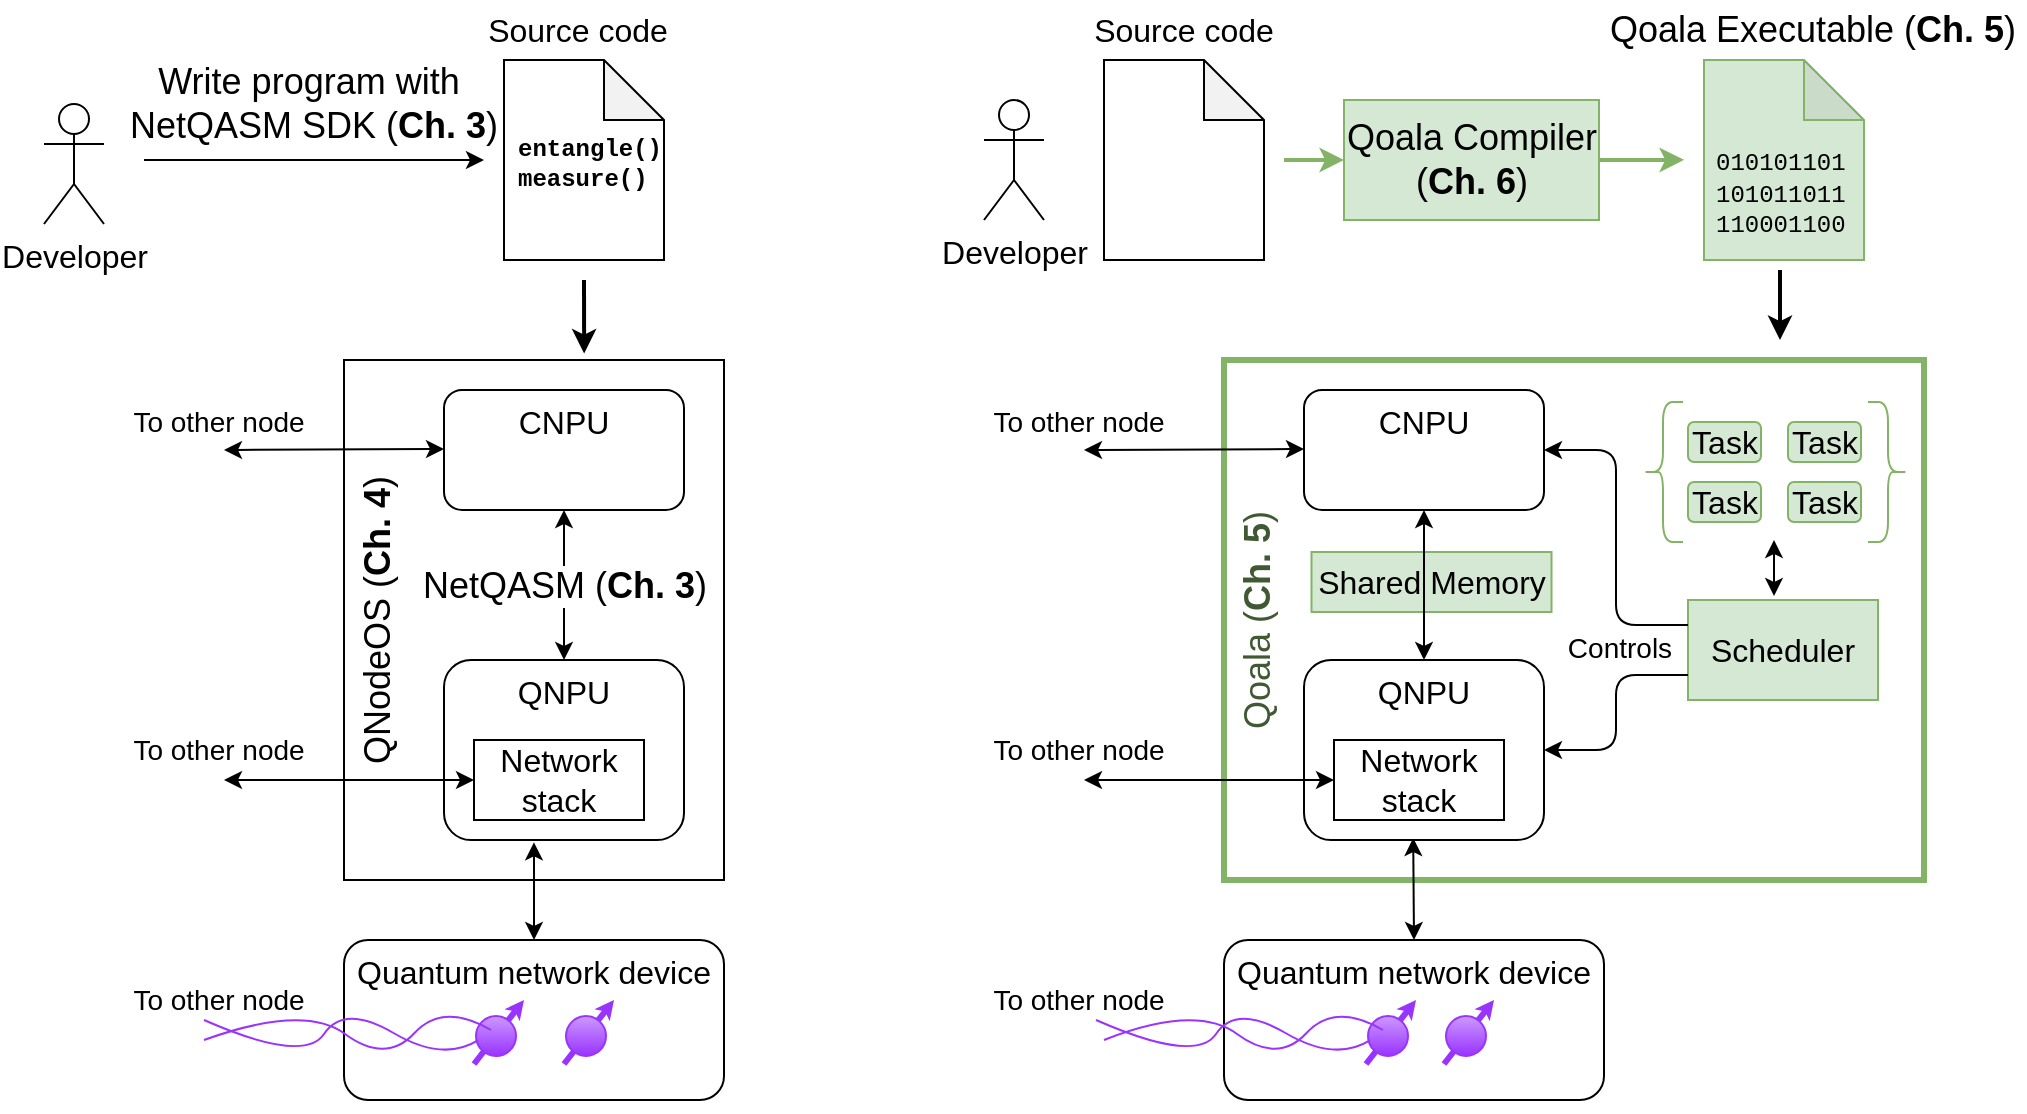 <mxfile>
    <diagram id="UXCPhtWaIvNQvefQ0siK" name="Page-1">
        <mxGraphModel dx="2023" dy="557" grid="1" gridSize="10" guides="1" tooltips="1" connect="1" arrows="1" fold="1" page="1" pageScale="1" pageWidth="850" pageHeight="1100" math="0" shadow="0">
            <root>
                <mxCell id="0"/>
                <mxCell id="1" parent="0"/>
                <mxCell id="120" value="" style="group;fontFamily=Helvetica;fontSize=16;" parent="1" vertex="1" connectable="0">
                    <mxGeometry x="60" y="510" width="80" height="56" as="geometry"/>
                </mxCell>
                <mxCell id="59" value="Quantum network device" style="rounded=1;whiteSpace=wrap;html=1;fontSize=16;verticalAlign=top;" parent="120" vertex="1">
                    <mxGeometry x="-110" y="-30" width="190" height="80" as="geometry"/>
                </mxCell>
                <mxCell id="121" value="" style="endArrow=classic;html=1;strokeWidth=3;endSize=0;strokeColor=#9933FF;fontFamily=Helvetica;fontSize=16;" parent="120" edge="1">
                    <mxGeometry width="50" height="50" relative="1" as="geometry">
                        <mxPoint y="32" as="sourcePoint"/>
                        <mxPoint x="25" as="targetPoint"/>
                    </mxGeometry>
                </mxCell>
                <mxCell id="122" value="" style="ellipse;whiteSpace=wrap;html=1;aspect=fixed;fillColor=#9933FF;strokeColor=#9933FF;gradientColor=#CC99FF;gradientDirection=north;fontFamily=Helvetica;fontSize=16;" parent="120" vertex="1">
                    <mxGeometry x="1" y="8" width="20" height="20" as="geometry"/>
                </mxCell>
                <mxCell id="58" value="Qoala (&lt;span&gt;&lt;b&gt;Ch. 5&lt;/b&gt;&lt;/span&gt;)" style="rounded=0;whiteSpace=wrap;html=1;fillColor=none;strokeColor=#82b366;strokeWidth=3;horizontal=0;verticalAlign=top;fontSize=18;fontColor=#405933;fontStyle=0" parent="1" vertex="1">
                    <mxGeometry x="390" y="190" width="350" height="260" as="geometry"/>
                </mxCell>
                <mxCell id="5" value="Developer" style="shape=umlActor;verticalLabelPosition=bottom;verticalAlign=top;html=1;outlineConnect=0;fontSize=16;" parent="1" vertex="1">
                    <mxGeometry x="270" y="60" width="30" height="60" as="geometry"/>
                </mxCell>
                <mxCell id="32" value="" style="shape=note;whiteSpace=wrap;html=1;backgroundOutline=1;darkOpacity=0.05;" parent="1" vertex="1">
                    <mxGeometry x="330" y="40" width="80" height="100" as="geometry"/>
                </mxCell>
                <mxCell id="34" value="" style="endArrow=classic;html=1;fillColor=#d5e8d4;strokeColor=#82b366;strokeWidth=2;entryX=0;entryY=0.5;entryDx=0;entryDy=0;" parent="1" target="92" edge="1">
                    <mxGeometry width="50" height="50" relative="1" as="geometry">
                        <mxPoint x="420" y="90" as="sourcePoint"/>
                        <mxPoint x="610" y="80" as="targetPoint"/>
                    </mxGeometry>
                </mxCell>
                <mxCell id="46" value="Qoala Executable&amp;nbsp;&lt;span style=&quot;background-color: initial;&quot;&gt;(&lt;/span&gt;&lt;b style=&quot;background-color: initial;&quot;&gt;Ch. 5&lt;/b&gt;&lt;span style=&quot;background-color: initial;&quot;&gt;)&lt;/span&gt;" style="text;html=1;align=center;verticalAlign=middle;whiteSpace=wrap;rounded=0;fontSize=18;" parent="1" vertex="1">
                    <mxGeometry x="577.5" y="10" width="213" height="30" as="geometry"/>
                </mxCell>
                <mxCell id="51" value="Scheduler" style="rounded=0;whiteSpace=wrap;html=1;fillColor=#d5e8d4;strokeColor=#82b366;fontSize=16;" parent="1" vertex="1">
                    <mxGeometry x="622" y="310" width="95" height="50" as="geometry"/>
                </mxCell>
                <mxCell id="52" value="Task" style="rounded=1;whiteSpace=wrap;html=1;fontSize=16;fillColor=#d5e8d4;strokeColor=#82b366;" parent="1" vertex="1">
                    <mxGeometry x="622" y="221" width="36.5" height="20" as="geometry"/>
                </mxCell>
                <mxCell id="53" value="Task" style="rounded=1;whiteSpace=wrap;html=1;fontSize=16;fillColor=#d5e8d4;strokeColor=#82b366;" parent="1" vertex="1">
                    <mxGeometry x="672" y="221" width="36.5" height="20" as="geometry"/>
                </mxCell>
                <mxCell id="54" value="Task" style="rounded=1;whiteSpace=wrap;html=1;fontSize=16;fillColor=#d5e8d4;strokeColor=#82b366;" parent="1" vertex="1">
                    <mxGeometry x="622" y="251" width="36.5" height="20" as="geometry"/>
                </mxCell>
                <mxCell id="55" value="Task" style="rounded=1;whiteSpace=wrap;html=1;fontSize=16;fillColor=#d5e8d4;strokeColor=#82b366;" parent="1" vertex="1">
                    <mxGeometry x="672" y="251" width="36.5" height="20" as="geometry"/>
                </mxCell>
                <mxCell id="56" value="" style="shape=curlyBracket;whiteSpace=wrap;html=1;rounded=1;labelPosition=left;verticalLabelPosition=middle;align=right;verticalAlign=middle;fillColor=#d5e8d4;strokeColor=#82b366;" parent="1" vertex="1">
                    <mxGeometry x="599.5" y="211" width="20" height="70" as="geometry"/>
                </mxCell>
                <mxCell id="57" value="" style="shape=curlyBracket;whiteSpace=wrap;html=1;rounded=1;flipH=1;labelPosition=right;verticalLabelPosition=middle;align=left;verticalAlign=middle;fillColor=#d5e8d4;strokeColor=#82b366;" parent="1" vertex="1">
                    <mxGeometry x="712" y="211" width="20" height="70" as="geometry"/>
                </mxCell>
                <mxCell id="123" value="" style="edgeStyle=none;html=1;exitX=0.375;exitY=1.013;exitDx=0;exitDy=0;entryX=0.5;entryY=0;entryDx=0;entryDy=0;fontStyle=0;fontSize=16;exitPerimeter=0;startArrow=classic;startFill=1;" parent="1" source="64" target="59" edge="1">
                    <mxGeometry x="0.176" y="45" relative="1" as="geometry">
                        <mxPoint as="offset"/>
                    </mxGeometry>
                </mxCell>
                <mxCell id="60" value="QNodeOS (&lt;b&gt;Ch. 4&lt;/b&gt;)" style="rounded=0;whiteSpace=wrap;html=1;horizontal=0;verticalAlign=top;fillColor=none;fontSize=18;" parent="1" vertex="1">
                    <mxGeometry x="-50" y="190" width="190" height="260" as="geometry"/>
                </mxCell>
                <mxCell id="61" value="Developer" style="shape=umlActor;verticalLabelPosition=bottom;verticalAlign=top;html=1;outlineConnect=0;fontSize=16;" parent="1" vertex="1">
                    <mxGeometry x="-200" y="62" width="30" height="60" as="geometry"/>
                </mxCell>
                <mxCell id="62" value="NetQASM (&lt;b style=&quot;font-size: 18px;&quot;&gt;Ch. 3&lt;/b&gt;)" style="endArrow=classic;html=1;fontSize=18;exitX=0.5;exitY=1;exitDx=0;exitDy=0;entryX=0.5;entryY=0;entryDx=0;entryDy=0;startArrow=classic;startFill=1;" parent="1" source="63" target="64" edge="1">
                    <mxGeometry width="50" height="50" relative="1" as="geometry">
                        <mxPoint x="60.02" y="285" as="sourcePoint"/>
                        <mxPoint x="59.52" y="345" as="targetPoint"/>
                    </mxGeometry>
                </mxCell>
                <mxCell id="63" value="CNPU" style="rounded=1;whiteSpace=wrap;html=1;horizontal=1;verticalAlign=top;fontSize=16;" parent="1" vertex="1">
                    <mxGeometry y="205" width="120" height="60" as="geometry"/>
                </mxCell>
                <mxCell id="64" value="QNPU" style="rounded=1;whiteSpace=wrap;html=1;verticalAlign=top;fontSize=16;" parent="1" vertex="1">
                    <mxGeometry y="340" width="120" height="90" as="geometry"/>
                </mxCell>
                <mxCell id="65" value="" style="shape=note;whiteSpace=wrap;html=1;backgroundOutline=1;darkOpacity=0.05;" parent="1" vertex="1">
                    <mxGeometry x="30" y="40" width="80" height="100" as="geometry"/>
                </mxCell>
                <mxCell id="66" value="" style="endArrow=classic;html=1;strokeWidth=2;entryX=0.632;entryY=0.007;entryDx=0;entryDy=0;entryPerimeter=0;" parent="1" edge="1">
                    <mxGeometry width="50" height="50" relative="1" as="geometry">
                        <mxPoint x="70" y="150" as="sourcePoint"/>
                        <mxPoint x="70.08" y="186.75" as="targetPoint"/>
                    </mxGeometry>
                </mxCell>
                <mxCell id="68" value="" style="group" parent="1" vertex="1" connectable="0">
                    <mxGeometry x="630" y="40" width="84" height="100" as="geometry"/>
                </mxCell>
                <mxCell id="35" value="" style="shape=note;whiteSpace=wrap;html=1;backgroundOutline=1;darkOpacity=0.05;fillColor=#d5e8d4;strokeColor=#82b366;" parent="68" vertex="1">
                    <mxGeometry width="80" height="100" as="geometry"/>
                </mxCell>
                <mxCell id="44" value="&lt;div style=&quot;text-align: justify;&quot;&gt;&lt;span style=&quot;background-color: initial;&quot;&gt;&lt;font face=&quot;Courier New&quot;&gt;010101101&lt;/font&gt;&lt;/span&gt;&lt;/div&gt;&lt;div style=&quot;text-align: justify;&quot;&gt;&lt;font face=&quot;Courier New&quot;&gt;101011011&lt;/font&gt;&lt;/div&gt;&lt;div style=&quot;text-align: justify;&quot;&gt;&lt;font face=&quot;Courier New&quot;&gt;110001100&lt;/font&gt;&lt;/div&gt;" style="text;html=1;align=left;verticalAlign=middle;whiteSpace=wrap;rounded=0;" parent="68" vertex="1">
                    <mxGeometry x="4" y="37" width="80" height="60" as="geometry"/>
                </mxCell>
                <mxCell id="69" value="Shared Memory" style="rounded=0;whiteSpace=wrap;html=1;horizontal=1;fillColor=#d5e8d4;strokeColor=#82b366;direction=south;fontSize=16;" parent="1" vertex="1">
                    <mxGeometry x="433.75" y="286" width="120" height="30" as="geometry"/>
                </mxCell>
                <mxCell id="70" value="" style="endArrow=classic;html=1;entryX=1;entryY=0.5;entryDx=0;entryDy=0;edgeStyle=orthogonalEdgeStyle;exitX=0;exitY=0.25;exitDx=0;exitDy=0;" parent="1" source="51" target="126" edge="1">
                    <mxGeometry width="50" height="50" relative="1" as="geometry">
                        <mxPoint x="596" y="322" as="sourcePoint"/>
                        <mxPoint x="537" y="255" as="targetPoint"/>
                    </mxGeometry>
                </mxCell>
                <mxCell id="71" value="" style="endArrow=classic;html=1;entryX=1;entryY=0.5;entryDx=0;entryDy=0;edgeStyle=orthogonalEdgeStyle;exitX=0;exitY=0.75;exitDx=0;exitDy=0;" parent="1" source="51" target="127" edge="1">
                    <mxGeometry width="50" height="50" relative="1" as="geometry">
                        <mxPoint x="595" y="338" as="sourcePoint"/>
                        <mxPoint x="530" y="365" as="targetPoint"/>
                    </mxGeometry>
                </mxCell>
                <mxCell id="72" value="" style="endArrow=classic;html=1;startArrow=classic;startFill=1;" parent="1" edge="1">
                    <mxGeometry width="50" height="50" relative="1" as="geometry">
                        <mxPoint x="665" y="308" as="sourcePoint"/>
                        <mxPoint x="665" y="280" as="targetPoint"/>
                    </mxGeometry>
                </mxCell>
                <mxCell id="73" value="" style="endArrow=classic;html=1;" parent="1" edge="1">
                    <mxGeometry width="50" height="50" relative="1" as="geometry">
                        <mxPoint x="-150" y="90" as="sourcePoint"/>
                        <mxPoint x="20" y="90" as="targetPoint"/>
                    </mxGeometry>
                </mxCell>
                <mxCell id="76" value="&lt;span style=&quot;font-size: 18px; text-wrap: nowrap; background-color: rgb(255, 255, 255);&quot;&gt;Write program with&amp;nbsp;&lt;/span&gt;&lt;div style=&quot;font-size: 18px; text-wrap: nowrap;&quot;&gt;NetQASM SDK (&lt;b style=&quot;font-size: 18px;&quot;&gt;Ch. 3&lt;/b&gt;)&lt;/div&gt;" style="text;html=1;align=center;verticalAlign=middle;whiteSpace=wrap;rounded=0;fontSize=18;fontStyle=0" parent="1" vertex="1">
                    <mxGeometry x="-145" y="47" width="160" height="30" as="geometry"/>
                </mxCell>
                <mxCell id="77" value="Source code" style="text;html=1;align=center;verticalAlign=middle;whiteSpace=wrap;rounded=0;fontSize=16;" parent="1" vertex="1">
                    <mxGeometry x="17" y="10" width="100" height="30" as="geometry"/>
                </mxCell>
                <mxCell id="78" value="Network&lt;div style=&quot;font-size: 16px;&quot;&gt;stack&lt;/div&gt;" style="rounded=0;whiteSpace=wrap;html=1;fontSize=16;" parent="1" vertex="1">
                    <mxGeometry x="15" y="380" width="85" height="40" as="geometry"/>
                </mxCell>
                <mxCell id="79" value="" style="endArrow=classic;startArrow=classic;html=1;entryX=0;entryY=0.5;entryDx=0;entryDy=0;" parent="1" target="78" edge="1">
                    <mxGeometry width="50" height="50" relative="1" as="geometry">
                        <mxPoint x="-110" y="400" as="sourcePoint"/>
                        <mxPoint x="-70" y="380" as="targetPoint"/>
                    </mxGeometry>
                </mxCell>
                <mxCell id="80" value="" style="endArrow=classic;startArrow=classic;html=1;entryX=0;entryY=0.5;entryDx=0;entryDy=0;" parent="1" edge="1">
                    <mxGeometry width="50" height="50" relative="1" as="geometry">
                        <mxPoint x="-110" y="235" as="sourcePoint"/>
                        <mxPoint y="234.5" as="targetPoint"/>
                    </mxGeometry>
                </mxCell>
                <mxCell id="83" value="entangle()&lt;div&gt;measure()&lt;/div&gt;" style="text;html=1;align=left;verticalAlign=middle;whiteSpace=wrap;rounded=0;fontFamily=Courier New;horizontal=1;fontStyle=1" parent="1" vertex="1">
                    <mxGeometry x="35" y="77" width="110" height="30" as="geometry"/>
                </mxCell>
                <mxCell id="91" value="" style="endArrow=classic;html=1;strokeWidth=2;" parent="1" edge="1">
                    <mxGeometry width="50" height="50" relative="1" as="geometry">
                        <mxPoint x="668" y="145" as="sourcePoint"/>
                        <mxPoint x="668" y="180" as="targetPoint"/>
                    </mxGeometry>
                </mxCell>
                <mxCell id="93" style="edgeStyle=none;html=1;exitX=1;exitY=0.5;exitDx=0;exitDy=0;fillColor=#d5e8d4;strokeColor=#82b366;strokeWidth=2;" parent="1" source="92" edge="1">
                    <mxGeometry relative="1" as="geometry">
                        <mxPoint x="620" y="89.931" as="targetPoint"/>
                    </mxGeometry>
                </mxCell>
                <mxCell id="92" value="Qoala Compiler&lt;div style=&quot;font-size: 18px;&quot;&gt;(&lt;b style=&quot;font-size: 18px;&quot;&gt;Ch. 6&lt;/b&gt;)&lt;/div&gt;" style="rounded=0;whiteSpace=wrap;html=1;fontSize=18;fillColor=#d5e8d4;strokeColor=#82b366;" parent="1" vertex="1">
                    <mxGeometry x="450" y="60" width="127.5" height="60" as="geometry"/>
                </mxCell>
                <mxCell id="95" value="Source code" style="text;html=1;align=center;verticalAlign=middle;whiteSpace=wrap;rounded=0;fontSize=16;" parent="1" vertex="1">
                    <mxGeometry x="320" y="10" width="100" height="30" as="geometry"/>
                </mxCell>
                <mxCell id="125" value="" style="group" parent="1" vertex="1" connectable="0">
                    <mxGeometry x="-120" y="510" width="160" height="32" as="geometry"/>
                </mxCell>
                <mxCell id="86" value="" style="group;fontFamily=Helvetica;fontSize=16;" parent="125" vertex="1" connectable="0">
                    <mxGeometry x="135" width="25" height="32" as="geometry"/>
                </mxCell>
                <mxCell id="87" value="" style="endArrow=classic;html=1;strokeWidth=3;endSize=0;strokeColor=#9933FF;fontFamily=Helvetica;fontSize=16;" parent="86" edge="1">
                    <mxGeometry width="50" height="50" relative="1" as="geometry">
                        <mxPoint y="32" as="sourcePoint"/>
                        <mxPoint x="25" as="targetPoint"/>
                    </mxGeometry>
                </mxCell>
                <mxCell id="88" value="" style="ellipse;whiteSpace=wrap;html=1;aspect=fixed;fillColor=#9933FF;strokeColor=#9933FF;gradientColor=#CC99FF;gradientDirection=north;fontFamily=Helvetica;fontSize=16;" parent="86" vertex="1">
                    <mxGeometry x="1" y="8" width="20" height="20" as="geometry"/>
                </mxCell>
                <mxCell id="112" value="" style="curved=1;endArrow=none;html=1;endFill=0;fillColor=#e1d5e7;strokeColor=#9933FF;fontFamily=Helvetica;fontSize=16;" parent="125" edge="1">
                    <mxGeometry width="50" height="50" relative="1" as="geometry">
                        <mxPoint x="136.967" y="20.215" as="sourcePoint"/>
                        <mxPoint y="10" as="targetPoint"/>
                        <Array as="points">
                            <mxPoint x="119.5" y="31"/>
                            <mxPoint x="70" y="2"/>
                            <mxPoint x="50" y="32"/>
                        </Array>
                    </mxGeometry>
                </mxCell>
                <mxCell id="113" value="" style="curved=1;endArrow=none;html=1;endFill=0;fillColor=#e1d5e7;strokeColor=#9933FF;fontFamily=Helvetica;fontSize=16;" parent="125" edge="1">
                    <mxGeometry width="50" height="50" relative="1" as="geometry">
                        <mxPoint x="143.5" y="15" as="sourcePoint"/>
                        <mxPoint y="20" as="targetPoint"/>
                        <Array as="points">
                            <mxPoint x="119.5" y="1"/>
                            <mxPoint x="91" y="32"/>
                            <mxPoint x="50" y="2"/>
                        </Array>
                    </mxGeometry>
                </mxCell>
                <mxCell id="131" style="edgeStyle=none;html=1;exitX=0.5;exitY=1;exitDx=0;exitDy=0;entryX=0.5;entryY=0;entryDx=0;entryDy=0;startArrow=classic;startFill=1;" parent="1" source="126" target="127" edge="1">
                    <mxGeometry relative="1" as="geometry"/>
                </mxCell>
                <mxCell id="126" value="CNPU" style="rounded=1;whiteSpace=wrap;html=1;horizontal=1;verticalAlign=top;fontSize=16;" parent="1" vertex="1">
                    <mxGeometry x="430" y="205" width="120" height="60" as="geometry"/>
                </mxCell>
                <mxCell id="145" style="edgeStyle=none;html=1;exitX=0.455;exitY=0.989;exitDx=0;exitDy=0;entryX=0.5;entryY=0;entryDx=0;entryDy=0;exitPerimeter=0;startArrow=classic;startFill=1;" parent="1" source="127" target="135" edge="1">
                    <mxGeometry relative="1" as="geometry"/>
                </mxCell>
                <mxCell id="127" value="QNPU" style="rounded=1;whiteSpace=wrap;html=1;verticalAlign=top;fontSize=16;" parent="1" vertex="1">
                    <mxGeometry x="430" y="340" width="120" height="90" as="geometry"/>
                </mxCell>
                <mxCell id="128" value="Network&lt;div style=&quot;font-size: 16px;&quot;&gt;stack&lt;/div&gt;" style="rounded=0;whiteSpace=wrap;html=1;fontSize=16;" parent="1" vertex="1">
                    <mxGeometry x="445" y="380" width="85" height="40" as="geometry"/>
                </mxCell>
                <mxCell id="134" value="" style="group;fontFamily=Helvetica;fontSize=16;" parent="1" vertex="1" connectable="0">
                    <mxGeometry x="500" y="510" width="80" height="56" as="geometry"/>
                </mxCell>
                <mxCell id="135" value="Quantum network device" style="rounded=1;whiteSpace=wrap;html=1;fontSize=16;verticalAlign=top;" parent="134" vertex="1">
                    <mxGeometry x="-110" y="-30" width="190" height="80" as="geometry"/>
                </mxCell>
                <mxCell id="136" value="" style="endArrow=classic;html=1;strokeWidth=3;endSize=0;strokeColor=#9933FF;fontFamily=Helvetica;fontSize=16;" parent="134" edge="1">
                    <mxGeometry width="50" height="50" relative="1" as="geometry">
                        <mxPoint y="32" as="sourcePoint"/>
                        <mxPoint x="25" as="targetPoint"/>
                    </mxGeometry>
                </mxCell>
                <mxCell id="137" value="" style="ellipse;whiteSpace=wrap;html=1;aspect=fixed;fillColor=#9933FF;strokeColor=#9933FF;gradientColor=#CC99FF;gradientDirection=north;fontFamily=Helvetica;fontSize=16;" parent="134" vertex="1">
                    <mxGeometry x="1" y="8" width="20" height="20" as="geometry"/>
                </mxCell>
                <mxCell id="139" value="" style="group" parent="1" vertex="1" connectable="0">
                    <mxGeometry x="326" y="510" width="160" height="32" as="geometry"/>
                </mxCell>
                <mxCell id="140" value="" style="group;fontFamily=Helvetica;fontSize=16;" parent="139" vertex="1" connectable="0">
                    <mxGeometry x="135" width="25" height="32" as="geometry"/>
                </mxCell>
                <mxCell id="141" value="" style="endArrow=classic;html=1;strokeWidth=3;endSize=0;strokeColor=#9933FF;fontFamily=Helvetica;fontSize=16;" parent="140" edge="1">
                    <mxGeometry width="50" height="50" relative="1" as="geometry">
                        <mxPoint y="32" as="sourcePoint"/>
                        <mxPoint x="25" as="targetPoint"/>
                    </mxGeometry>
                </mxCell>
                <mxCell id="142" value="" style="ellipse;whiteSpace=wrap;html=1;aspect=fixed;fillColor=#9933FF;strokeColor=#9933FF;gradientColor=#CC99FF;gradientDirection=north;fontFamily=Helvetica;fontSize=16;" parent="140" vertex="1">
                    <mxGeometry x="1" y="8" width="20" height="20" as="geometry"/>
                </mxCell>
                <mxCell id="143" value="" style="curved=1;endArrow=none;html=1;endFill=0;fillColor=#e1d5e7;strokeColor=#9933FF;fontFamily=Helvetica;fontSize=16;" parent="139" edge="1">
                    <mxGeometry width="50" height="50" relative="1" as="geometry">
                        <mxPoint x="136.967" y="20.215" as="sourcePoint"/>
                        <mxPoint y="10" as="targetPoint"/>
                        <Array as="points">
                            <mxPoint x="119.5" y="31"/>
                            <mxPoint x="70" y="2"/>
                            <mxPoint x="50" y="32"/>
                        </Array>
                    </mxGeometry>
                </mxCell>
                <mxCell id="144" value="" style="curved=1;endArrow=none;html=1;endFill=0;fillColor=#e1d5e7;strokeColor=#9933FF;fontFamily=Helvetica;fontSize=16;" parent="139" edge="1">
                    <mxGeometry width="50" height="50" relative="1" as="geometry">
                        <mxPoint x="143.5" y="15" as="sourcePoint"/>
                        <mxPoint x="4" y="20" as="targetPoint"/>
                        <Array as="points">
                            <mxPoint x="119.5" y="1"/>
                            <mxPoint x="91" y="32"/>
                            <mxPoint x="50" y="2"/>
                        </Array>
                    </mxGeometry>
                </mxCell>
                <mxCell id="146" value="Controls" style="text;html=1;align=center;verticalAlign=middle;whiteSpace=wrap;rounded=0;fontSize=14;" parent="1" vertex="1">
                    <mxGeometry x="558" y="319" width="60" height="30" as="geometry"/>
                </mxCell>
                <mxCell id="148" value="To other node" style="text;html=1;align=center;verticalAlign=middle;whiteSpace=wrap;rounded=0;fontSize=14;" parent="1" vertex="1">
                    <mxGeometry x="-160" y="211" width="95" height="20" as="geometry"/>
                </mxCell>
                <mxCell id="152" value="To other node" style="text;html=1;align=center;verticalAlign=middle;whiteSpace=wrap;rounded=0;fontSize=14;" parent="1" vertex="1">
                    <mxGeometry x="-160" y="375" width="95" height="20" as="geometry"/>
                </mxCell>
                <mxCell id="153" value="To other node" style="text;html=1;align=center;verticalAlign=middle;whiteSpace=wrap;rounded=0;fontSize=14;" parent="1" vertex="1">
                    <mxGeometry x="-160" y="500" width="95" height="20" as="geometry"/>
                </mxCell>
                <mxCell id="154" value="" style="endArrow=classic;startArrow=classic;html=1;entryX=0;entryY=0.5;entryDx=0;entryDy=0;" parent="1" edge="1">
                    <mxGeometry width="50" height="50" relative="1" as="geometry">
                        <mxPoint x="320" y="400" as="sourcePoint"/>
                        <mxPoint x="445" y="400" as="targetPoint"/>
                    </mxGeometry>
                </mxCell>
                <mxCell id="155" value="" style="endArrow=classic;startArrow=classic;html=1;entryX=0;entryY=0.5;entryDx=0;entryDy=0;" parent="1" edge="1">
                    <mxGeometry width="50" height="50" relative="1" as="geometry">
                        <mxPoint x="320" y="235" as="sourcePoint"/>
                        <mxPoint x="430" y="234.5" as="targetPoint"/>
                    </mxGeometry>
                </mxCell>
                <mxCell id="156" value="To other node" style="text;html=1;align=center;verticalAlign=middle;whiteSpace=wrap;rounded=0;fontSize=14;" parent="1" vertex="1">
                    <mxGeometry x="270" y="211" width="95" height="20" as="geometry"/>
                </mxCell>
                <mxCell id="157" value="To other node" style="text;html=1;align=center;verticalAlign=middle;whiteSpace=wrap;rounded=0;fontSize=14;" parent="1" vertex="1">
                    <mxGeometry x="270" y="375" width="95" height="20" as="geometry"/>
                </mxCell>
                <mxCell id="158" value="To other node" style="text;html=1;align=center;verticalAlign=middle;whiteSpace=wrap;rounded=0;fontSize=14;" parent="1" vertex="1">
                    <mxGeometry x="270" y="500" width="95" height="20" as="geometry"/>
                </mxCell>
            </root>
        </mxGraphModel>
    </diagram>
</mxfile>